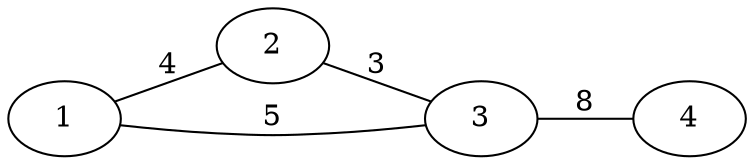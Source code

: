 graph {
    rankdir=LR
    1--2 [label=4, len=4]
    2--3 [label=3, len=3]
    3--1 [label=5, len=5]
    3--4 [label=8, len=8]
}